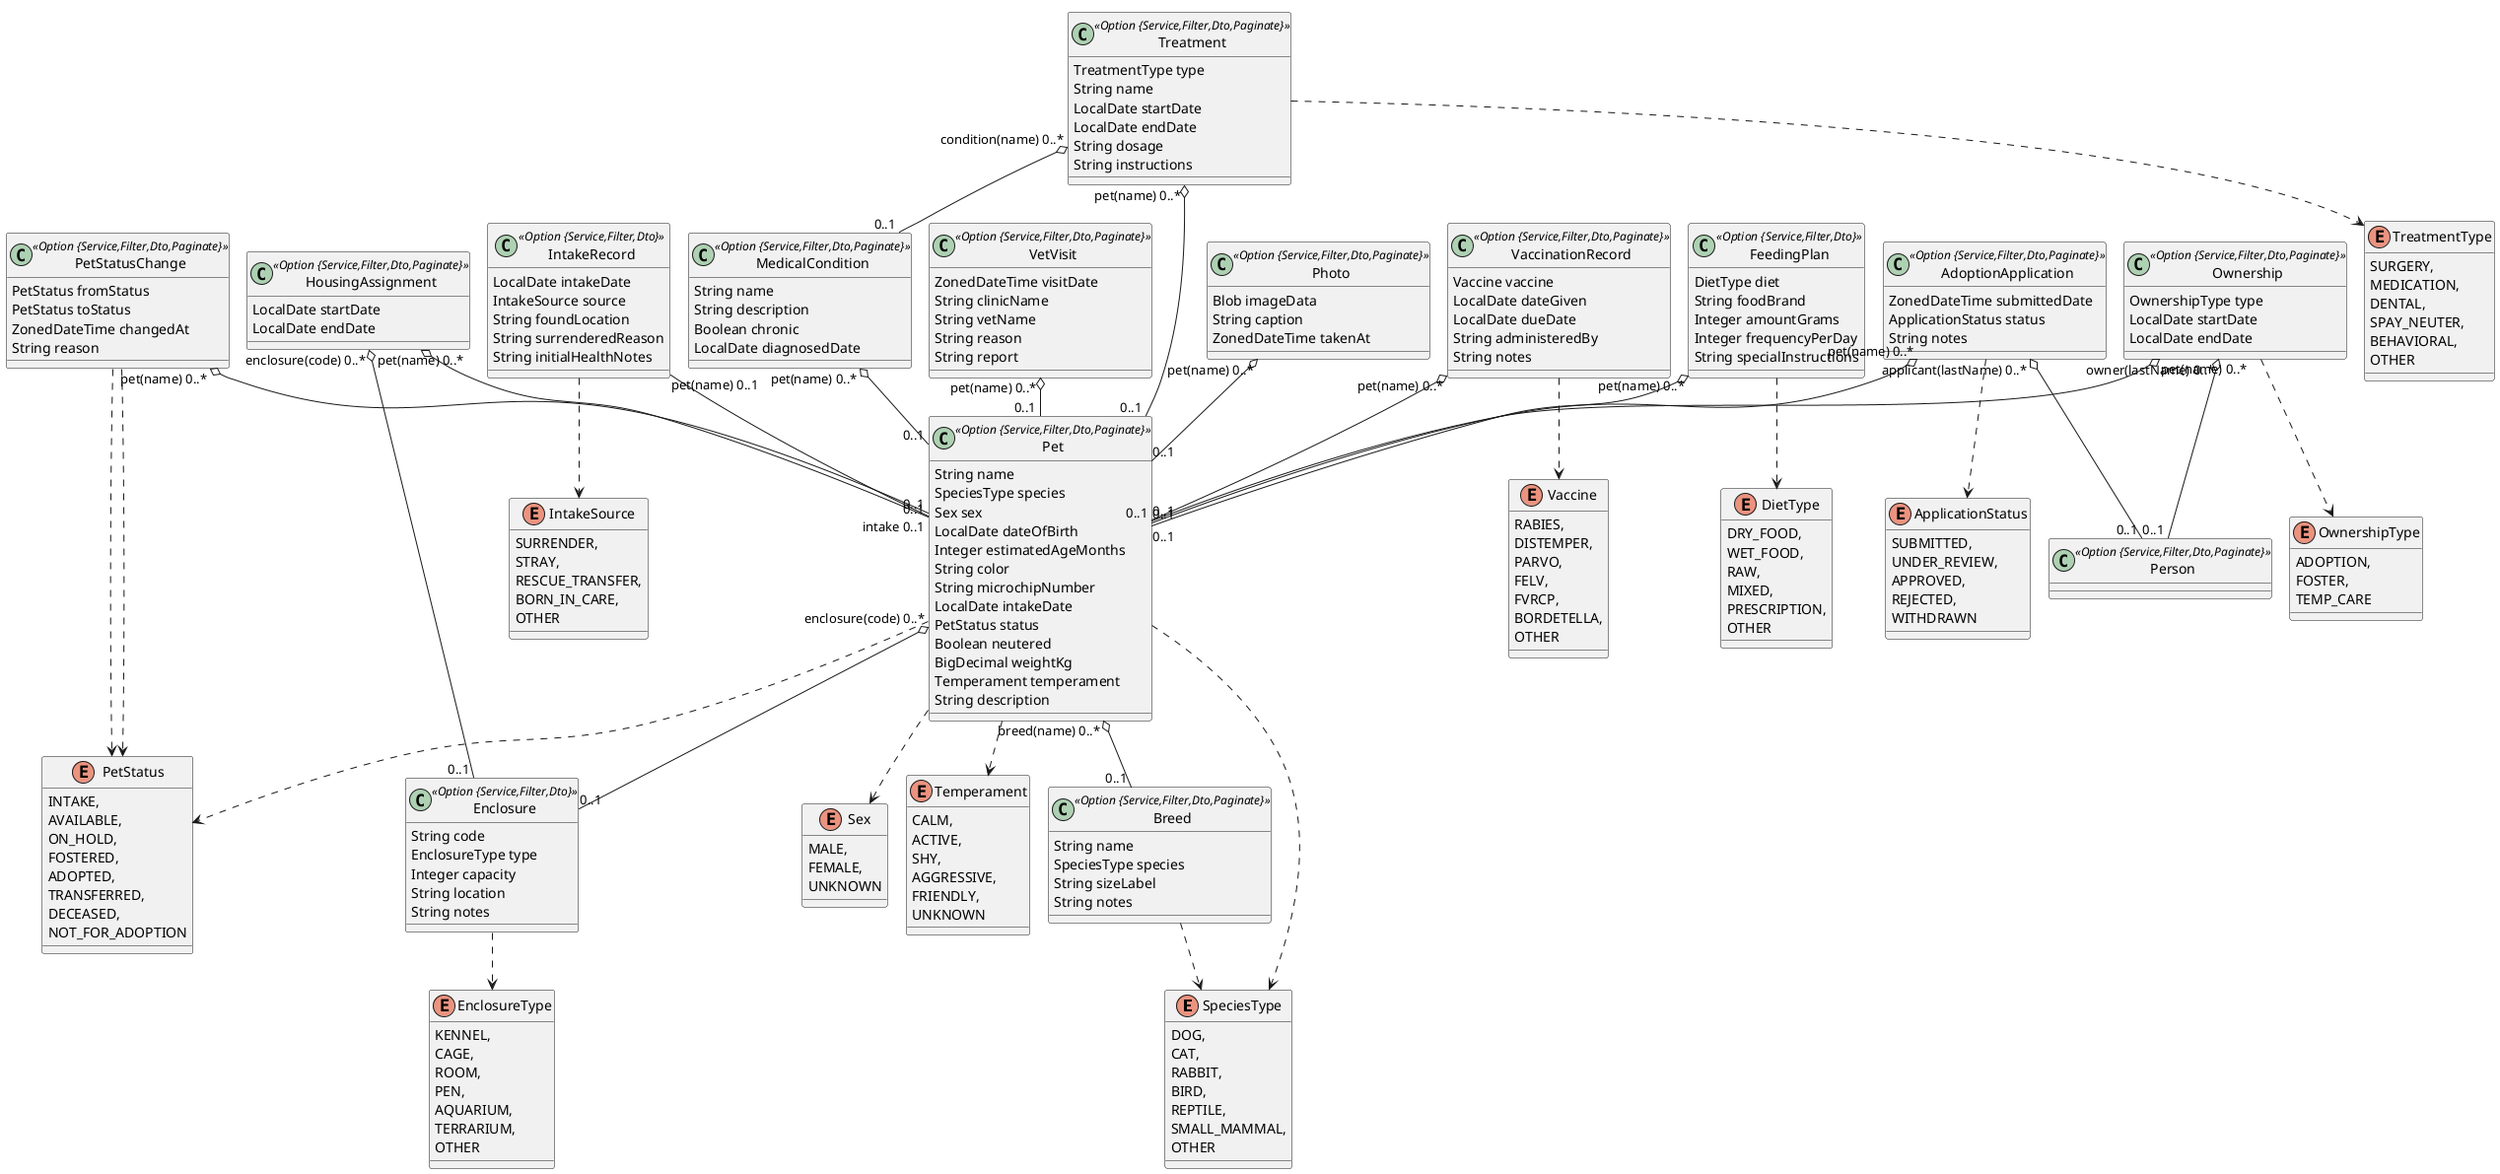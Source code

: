 @startuml
	!pragma layout smetana
	!pragma syntax class
	enum SpeciesType {
		DOG, 
		CAT, 
		RABBIT, 
		BIRD, 
		REPTILE, 
		SMALL_MAMMAL, 
		OTHER 
	}
	enum Sex {
		MALE, 
		FEMALE, 
		UNKNOWN 
	}
	enum PetStatus {
		INTAKE, 
		AVAILABLE, 
		ON_HOLD, 
		FOSTERED, 
		ADOPTED, 
		TRANSFERRED, 
		DECEASED, 
		NOT_FOR_ADOPTION 
	}
	enum Temperament {
		CALM, 
		ACTIVE, 
		SHY, 
		AGGRESSIVE, 
		FRIENDLY, 
		UNKNOWN 
	}
	enum DietType {
		DRY_FOOD, 
		WET_FOOD, 
		RAW, 
		MIXED, 
		PRESCRIPTION, 
		OTHER 
	}
	enum IntakeSource {
		SURRENDER, 
		STRAY, 
		RESCUE_TRANSFER, 
		BORN_IN_CARE, 
		OTHER 
	}
	enum ApplicationStatus {
		SUBMITTED, 
		UNDER_REVIEW, 
		APPROVED, 
		REJECTED, 
		WITHDRAWN 
	}
	enum OwnershipType {
		ADOPTION, 
		FOSTER, 
		TEMP_CARE 
	}
	enum EnclosureType {
		KENNEL, 
		CAGE, 
		ROOM, 
		PEN, 
		AQUARIUM, 
		TERRARIUM, 
		OTHER 
	}
	enum Vaccine {
		RABIES, 
		DISTEMPER, 
		PARVO, 
		FELV, 
		FVRCP, 
		BORDETELLA, 
		OTHER 
	}
	enum TreatmentType {
		SURGERY, 
		MEDICATION, 
		DENTAL, 
		SPAY_NEUTER, 
		BEHAVIORAL, 
		OTHER 
	}
	class Breed <<Option {Service,Filter,Dto,Paginate}>> {
		String name
		SpeciesType species
		String sizeLabel
		String notes
	}
	Breed ..> SpeciesType
	class Person <<Option {Service,Filter,Dto,Paginate}>> {
	}
	class Enclosure <<Option {Service,Filter,Dto}>> {
		String code
		EnclosureType type
		Integer capacity
		String location
		String notes
	}
	Enclosure ..> EnclosureType
	class HousingAssignment <<Option {Service,Filter,Dto,Paginate}>> {
		LocalDate startDate
		LocalDate endDate
	}
	class IntakeRecord <<Option {Service,Filter,Dto}>> {
		LocalDate intakeDate
		IntakeSource source
		String foundLocation
		String surrenderedReason
		String initialHealthNotes
	}
	IntakeRecord ..> IntakeSource
	class Pet <<Option {Service,Filter,Dto,Paginate}>> {
		String name
		SpeciesType species
		Sex sex
		LocalDate dateOfBirth
		Integer estimatedAgeMonths
		String color
		String microchipNumber
		LocalDate intakeDate
		PetStatus status
		Boolean neutered
		BigDecimal weightKg
		Temperament temperament
		String description
	}
	Pet ..> SpeciesType
	Pet ..> Sex
	Pet ..> PetStatus
	Pet ..> Temperament
	class PetStatusChange <<Option {Service,Filter,Dto,Paginate}>> {
		PetStatus fromStatus
		PetStatus toStatus
		ZonedDateTime changedAt
		String reason
	}
	PetStatusChange ..> PetStatus
	PetStatusChange ..> PetStatus
	class VaccinationRecord <<Option {Service,Filter,Dto,Paginate}>> {
		Vaccine vaccine
		LocalDate dateGiven
		LocalDate dueDate
		String administeredBy
		String notes
	}
	VaccinationRecord ..> Vaccine
	class MedicalCondition <<Option {Service,Filter,Dto,Paginate}>> {
		String name
		String description
		Boolean chronic
		LocalDate diagnosedDate
	}
	class VetVisit <<Option {Service,Filter,Dto,Paginate}>> {
		ZonedDateTime visitDate
		String clinicName
		String vetName
		String reason
		String report
	}
	class Treatment <<Option {Service,Filter,Dto,Paginate}>> {
		TreatmentType type
		String name
		LocalDate startDate
		LocalDate endDate
		String dosage
		String instructions
	}
	Treatment ..> TreatmentType
	class FeedingPlan <<Option {Service,Filter,Dto}>> {
		DietType diet
		String foodBrand
		Integer amountGrams
		Integer frequencyPerDay
		String specialInstructions
	}
	FeedingPlan ..> DietType
	class Photo <<Option {Service,Filter,Dto,Paginate}>> {
		Blob imageData
		String caption
		ZonedDateTime takenAt
	}
	class AdoptionApplication <<Option {Service,Filter,Dto,Paginate}>> {
		ZonedDateTime submittedDate
		ApplicationStatus status
		String notes
	}
	AdoptionApplication ..> ApplicationStatus
	class Ownership <<Option {Service,Filter,Dto,Paginate}>> {
		OwnershipType type
		LocalDate startDate
		LocalDate endDate
	}
	Ownership ..> OwnershipType
	Pet  "breed(name) 0..* " o-- "0..1 "  Breed
	Pet  "enclosure(code) 0..* " o-- "0..1 "  Enclosure
	VaccinationRecord  "pet(name) 0..* " o-- "0..1 "  Pet
	MedicalCondition  "pet(name) 0..* " o-- "0..1 "  Pet
	VetVisit  "pet(name) 0..* " o-- "0..1 "  Pet
	Treatment  "pet(name) 0..* " o-- "0..1 "  Pet
	Treatment  "condition(name) 0..* " o-- "0..1 "  MedicalCondition
	HousingAssignment  "pet(name) 0..* " o-- "0..1 "  Pet
	HousingAssignment  "enclosure(code) 0..* " o-- "0..1 "  Enclosure
	FeedingPlan  "pet(name) 0..* " o-- "0..1 "  Pet
	Photo  "pet(name) 0..* " o-- "0..1 "  Pet
	PetStatusChange  "pet(name) 0..* " o-- "0..1 "  Pet
	AdoptionApplication  "applicant(lastName) 0..* " o-- "0..1 "  Person
	AdoptionApplication  "pet(name) 0..* " o-- "0..1 "  Pet
	Ownership  "owner(lastName) 0..* " o-- "0..1 "  Person
	Ownership  "pet(name) 0..* " o-- "0..1 "  Pet
	IntakeRecord  "pet(name) 0..1 " -- "intake 0..1 "  Pet
@enduml

